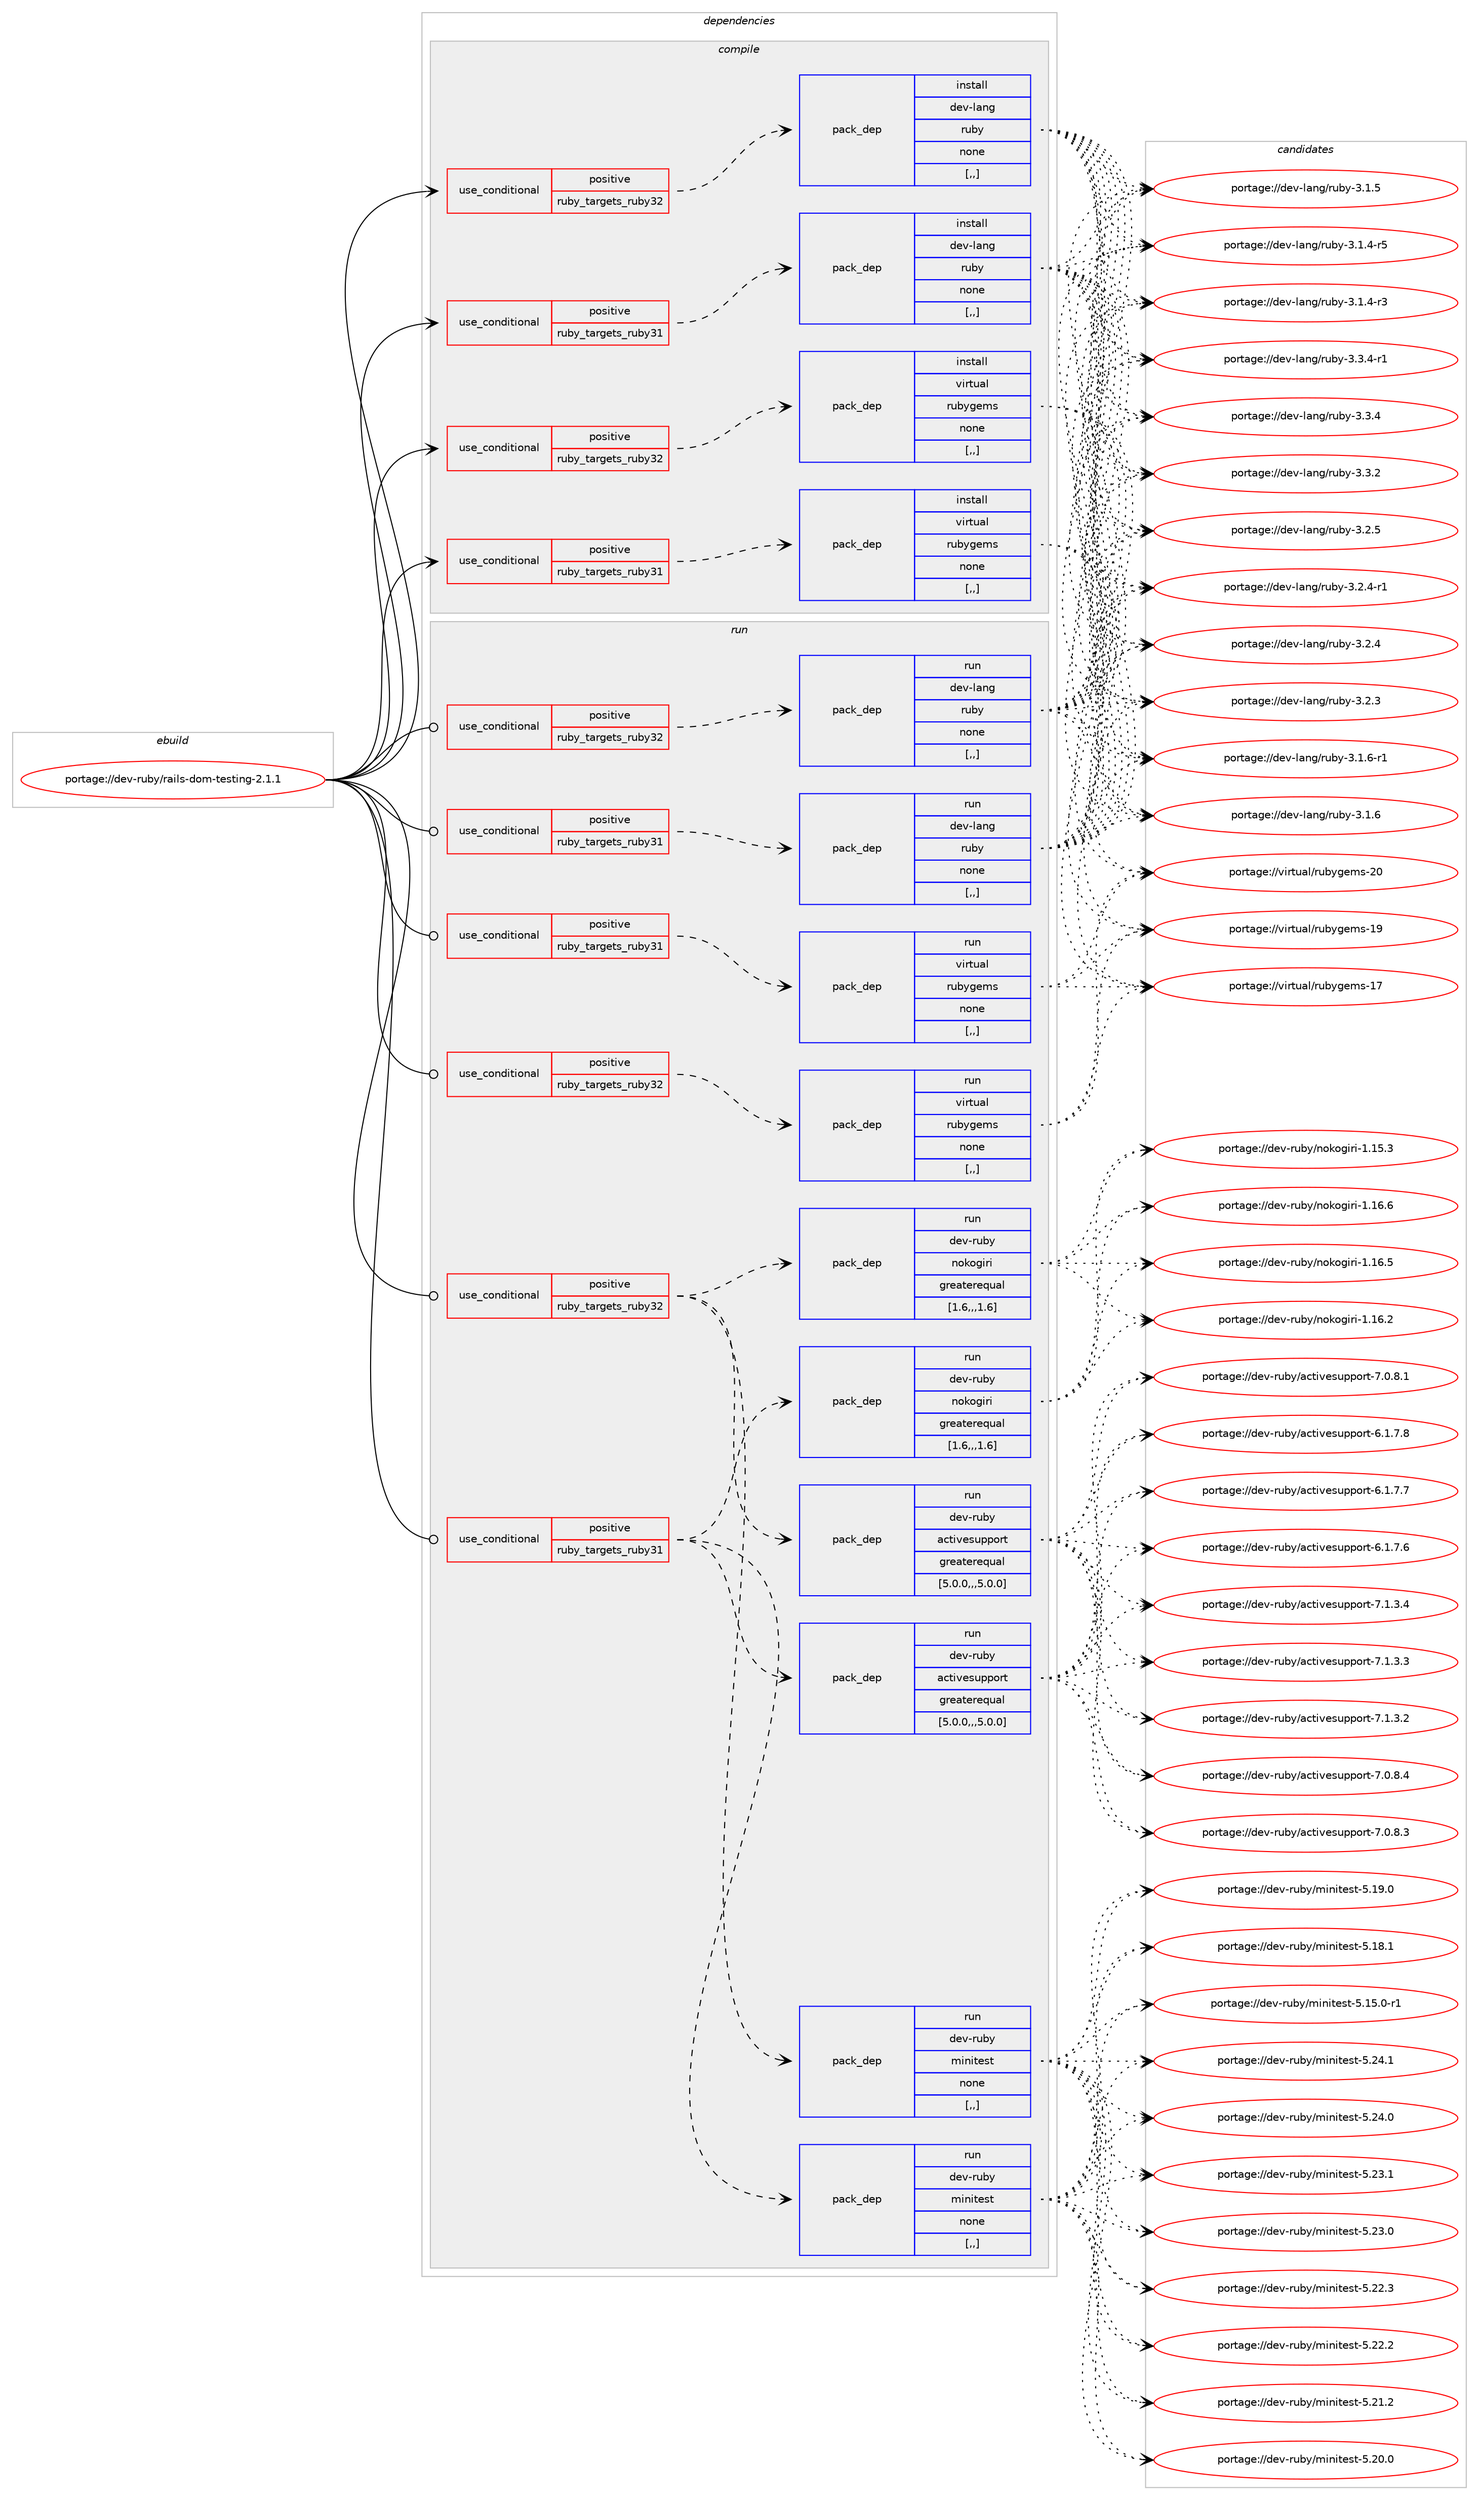 digraph prolog {

# *************
# Graph options
# *************

newrank=true;
concentrate=true;
compound=true;
graph [rankdir=LR,fontname=Helvetica,fontsize=10,ranksep=1.5];#, ranksep=2.5, nodesep=0.2];
edge  [arrowhead=vee];
node  [fontname=Helvetica,fontsize=10];

# **********
# The ebuild
# **********

subgraph cluster_leftcol {
color=gray;
label=<<i>ebuild</i>>;
id [label="portage://dev-ruby/rails-dom-testing-2.1.1", color=red, width=4, href="../dev-ruby/rails-dom-testing-2.1.1.svg"];
}

# ****************
# The dependencies
# ****************

subgraph cluster_midcol {
color=gray;
label=<<i>dependencies</i>>;
subgraph cluster_compile {
fillcolor="#eeeeee";
style=filled;
label=<<i>compile</i>>;
subgraph cond53478 {
dependency196389 [label=<<TABLE BORDER="0" CELLBORDER="1" CELLSPACING="0" CELLPADDING="4"><TR><TD ROWSPAN="3" CELLPADDING="10">use_conditional</TD></TR><TR><TD>positive</TD></TR><TR><TD>ruby_targets_ruby31</TD></TR></TABLE>>, shape=none, color=red];
subgraph pack141559 {
dependency196390 [label=<<TABLE BORDER="0" CELLBORDER="1" CELLSPACING="0" CELLPADDING="4" WIDTH="220"><TR><TD ROWSPAN="6" CELLPADDING="30">pack_dep</TD></TR><TR><TD WIDTH="110">install</TD></TR><TR><TD>dev-lang</TD></TR><TR><TD>ruby</TD></TR><TR><TD>none</TD></TR><TR><TD>[,,]</TD></TR></TABLE>>, shape=none, color=blue];
}
dependency196389:e -> dependency196390:w [weight=20,style="dashed",arrowhead="vee"];
}
id:e -> dependency196389:w [weight=20,style="solid",arrowhead="vee"];
subgraph cond53479 {
dependency196391 [label=<<TABLE BORDER="0" CELLBORDER="1" CELLSPACING="0" CELLPADDING="4"><TR><TD ROWSPAN="3" CELLPADDING="10">use_conditional</TD></TR><TR><TD>positive</TD></TR><TR><TD>ruby_targets_ruby31</TD></TR></TABLE>>, shape=none, color=red];
subgraph pack141560 {
dependency196392 [label=<<TABLE BORDER="0" CELLBORDER="1" CELLSPACING="0" CELLPADDING="4" WIDTH="220"><TR><TD ROWSPAN="6" CELLPADDING="30">pack_dep</TD></TR><TR><TD WIDTH="110">install</TD></TR><TR><TD>virtual</TD></TR><TR><TD>rubygems</TD></TR><TR><TD>none</TD></TR><TR><TD>[,,]</TD></TR></TABLE>>, shape=none, color=blue];
}
dependency196391:e -> dependency196392:w [weight=20,style="dashed",arrowhead="vee"];
}
id:e -> dependency196391:w [weight=20,style="solid",arrowhead="vee"];
subgraph cond53480 {
dependency196393 [label=<<TABLE BORDER="0" CELLBORDER="1" CELLSPACING="0" CELLPADDING="4"><TR><TD ROWSPAN="3" CELLPADDING="10">use_conditional</TD></TR><TR><TD>positive</TD></TR><TR><TD>ruby_targets_ruby32</TD></TR></TABLE>>, shape=none, color=red];
subgraph pack141561 {
dependency196394 [label=<<TABLE BORDER="0" CELLBORDER="1" CELLSPACING="0" CELLPADDING="4" WIDTH="220"><TR><TD ROWSPAN="6" CELLPADDING="30">pack_dep</TD></TR><TR><TD WIDTH="110">install</TD></TR><TR><TD>dev-lang</TD></TR><TR><TD>ruby</TD></TR><TR><TD>none</TD></TR><TR><TD>[,,]</TD></TR></TABLE>>, shape=none, color=blue];
}
dependency196393:e -> dependency196394:w [weight=20,style="dashed",arrowhead="vee"];
}
id:e -> dependency196393:w [weight=20,style="solid",arrowhead="vee"];
subgraph cond53481 {
dependency196395 [label=<<TABLE BORDER="0" CELLBORDER="1" CELLSPACING="0" CELLPADDING="4"><TR><TD ROWSPAN="3" CELLPADDING="10">use_conditional</TD></TR><TR><TD>positive</TD></TR><TR><TD>ruby_targets_ruby32</TD></TR></TABLE>>, shape=none, color=red];
subgraph pack141562 {
dependency196396 [label=<<TABLE BORDER="0" CELLBORDER="1" CELLSPACING="0" CELLPADDING="4" WIDTH="220"><TR><TD ROWSPAN="6" CELLPADDING="30">pack_dep</TD></TR><TR><TD WIDTH="110">install</TD></TR><TR><TD>virtual</TD></TR><TR><TD>rubygems</TD></TR><TR><TD>none</TD></TR><TR><TD>[,,]</TD></TR></TABLE>>, shape=none, color=blue];
}
dependency196395:e -> dependency196396:w [weight=20,style="dashed",arrowhead="vee"];
}
id:e -> dependency196395:w [weight=20,style="solid",arrowhead="vee"];
}
subgraph cluster_compileandrun {
fillcolor="#eeeeee";
style=filled;
label=<<i>compile and run</i>>;
}
subgraph cluster_run {
fillcolor="#eeeeee";
style=filled;
label=<<i>run</i>>;
subgraph cond53482 {
dependency196397 [label=<<TABLE BORDER="0" CELLBORDER="1" CELLSPACING="0" CELLPADDING="4"><TR><TD ROWSPAN="3" CELLPADDING="10">use_conditional</TD></TR><TR><TD>positive</TD></TR><TR><TD>ruby_targets_ruby31</TD></TR></TABLE>>, shape=none, color=red];
subgraph pack141563 {
dependency196398 [label=<<TABLE BORDER="0" CELLBORDER="1" CELLSPACING="0" CELLPADDING="4" WIDTH="220"><TR><TD ROWSPAN="6" CELLPADDING="30">pack_dep</TD></TR><TR><TD WIDTH="110">run</TD></TR><TR><TD>dev-lang</TD></TR><TR><TD>ruby</TD></TR><TR><TD>none</TD></TR><TR><TD>[,,]</TD></TR></TABLE>>, shape=none, color=blue];
}
dependency196397:e -> dependency196398:w [weight=20,style="dashed",arrowhead="vee"];
}
id:e -> dependency196397:w [weight=20,style="solid",arrowhead="odot"];
subgraph cond53483 {
dependency196399 [label=<<TABLE BORDER="0" CELLBORDER="1" CELLSPACING="0" CELLPADDING="4"><TR><TD ROWSPAN="3" CELLPADDING="10">use_conditional</TD></TR><TR><TD>positive</TD></TR><TR><TD>ruby_targets_ruby31</TD></TR></TABLE>>, shape=none, color=red];
subgraph pack141564 {
dependency196400 [label=<<TABLE BORDER="0" CELLBORDER="1" CELLSPACING="0" CELLPADDING="4" WIDTH="220"><TR><TD ROWSPAN="6" CELLPADDING="30">pack_dep</TD></TR><TR><TD WIDTH="110">run</TD></TR><TR><TD>dev-ruby</TD></TR><TR><TD>activesupport</TD></TR><TR><TD>greaterequal</TD></TR><TR><TD>[5.0.0,,,5.0.0]</TD></TR></TABLE>>, shape=none, color=blue];
}
dependency196399:e -> dependency196400:w [weight=20,style="dashed",arrowhead="vee"];
subgraph pack141565 {
dependency196401 [label=<<TABLE BORDER="0" CELLBORDER="1" CELLSPACING="0" CELLPADDING="4" WIDTH="220"><TR><TD ROWSPAN="6" CELLPADDING="30">pack_dep</TD></TR><TR><TD WIDTH="110">run</TD></TR><TR><TD>dev-ruby</TD></TR><TR><TD>nokogiri</TD></TR><TR><TD>greaterequal</TD></TR><TR><TD>[1.6,,,1.6]</TD></TR></TABLE>>, shape=none, color=blue];
}
dependency196399:e -> dependency196401:w [weight=20,style="dashed",arrowhead="vee"];
subgraph pack141566 {
dependency196402 [label=<<TABLE BORDER="0" CELLBORDER="1" CELLSPACING="0" CELLPADDING="4" WIDTH="220"><TR><TD ROWSPAN="6" CELLPADDING="30">pack_dep</TD></TR><TR><TD WIDTH="110">run</TD></TR><TR><TD>dev-ruby</TD></TR><TR><TD>minitest</TD></TR><TR><TD>none</TD></TR><TR><TD>[,,]</TD></TR></TABLE>>, shape=none, color=blue];
}
dependency196399:e -> dependency196402:w [weight=20,style="dashed",arrowhead="vee"];
}
id:e -> dependency196399:w [weight=20,style="solid",arrowhead="odot"];
subgraph cond53484 {
dependency196403 [label=<<TABLE BORDER="0" CELLBORDER="1" CELLSPACING="0" CELLPADDING="4"><TR><TD ROWSPAN="3" CELLPADDING="10">use_conditional</TD></TR><TR><TD>positive</TD></TR><TR><TD>ruby_targets_ruby31</TD></TR></TABLE>>, shape=none, color=red];
subgraph pack141567 {
dependency196404 [label=<<TABLE BORDER="0" CELLBORDER="1" CELLSPACING="0" CELLPADDING="4" WIDTH="220"><TR><TD ROWSPAN="6" CELLPADDING="30">pack_dep</TD></TR><TR><TD WIDTH="110">run</TD></TR><TR><TD>virtual</TD></TR><TR><TD>rubygems</TD></TR><TR><TD>none</TD></TR><TR><TD>[,,]</TD></TR></TABLE>>, shape=none, color=blue];
}
dependency196403:e -> dependency196404:w [weight=20,style="dashed",arrowhead="vee"];
}
id:e -> dependency196403:w [weight=20,style="solid",arrowhead="odot"];
subgraph cond53485 {
dependency196405 [label=<<TABLE BORDER="0" CELLBORDER="1" CELLSPACING="0" CELLPADDING="4"><TR><TD ROWSPAN="3" CELLPADDING="10">use_conditional</TD></TR><TR><TD>positive</TD></TR><TR><TD>ruby_targets_ruby32</TD></TR></TABLE>>, shape=none, color=red];
subgraph pack141568 {
dependency196406 [label=<<TABLE BORDER="0" CELLBORDER="1" CELLSPACING="0" CELLPADDING="4" WIDTH="220"><TR><TD ROWSPAN="6" CELLPADDING="30">pack_dep</TD></TR><TR><TD WIDTH="110">run</TD></TR><TR><TD>dev-lang</TD></TR><TR><TD>ruby</TD></TR><TR><TD>none</TD></TR><TR><TD>[,,]</TD></TR></TABLE>>, shape=none, color=blue];
}
dependency196405:e -> dependency196406:w [weight=20,style="dashed",arrowhead="vee"];
}
id:e -> dependency196405:w [weight=20,style="solid",arrowhead="odot"];
subgraph cond53486 {
dependency196407 [label=<<TABLE BORDER="0" CELLBORDER="1" CELLSPACING="0" CELLPADDING="4"><TR><TD ROWSPAN="3" CELLPADDING="10">use_conditional</TD></TR><TR><TD>positive</TD></TR><TR><TD>ruby_targets_ruby32</TD></TR></TABLE>>, shape=none, color=red];
subgraph pack141569 {
dependency196408 [label=<<TABLE BORDER="0" CELLBORDER="1" CELLSPACING="0" CELLPADDING="4" WIDTH="220"><TR><TD ROWSPAN="6" CELLPADDING="30">pack_dep</TD></TR><TR><TD WIDTH="110">run</TD></TR><TR><TD>dev-ruby</TD></TR><TR><TD>activesupport</TD></TR><TR><TD>greaterequal</TD></TR><TR><TD>[5.0.0,,,5.0.0]</TD></TR></TABLE>>, shape=none, color=blue];
}
dependency196407:e -> dependency196408:w [weight=20,style="dashed",arrowhead="vee"];
subgraph pack141570 {
dependency196409 [label=<<TABLE BORDER="0" CELLBORDER="1" CELLSPACING="0" CELLPADDING="4" WIDTH="220"><TR><TD ROWSPAN="6" CELLPADDING="30">pack_dep</TD></TR><TR><TD WIDTH="110">run</TD></TR><TR><TD>dev-ruby</TD></TR><TR><TD>nokogiri</TD></TR><TR><TD>greaterequal</TD></TR><TR><TD>[1.6,,,1.6]</TD></TR></TABLE>>, shape=none, color=blue];
}
dependency196407:e -> dependency196409:w [weight=20,style="dashed",arrowhead="vee"];
subgraph pack141571 {
dependency196410 [label=<<TABLE BORDER="0" CELLBORDER="1" CELLSPACING="0" CELLPADDING="4" WIDTH="220"><TR><TD ROWSPAN="6" CELLPADDING="30">pack_dep</TD></TR><TR><TD WIDTH="110">run</TD></TR><TR><TD>dev-ruby</TD></TR><TR><TD>minitest</TD></TR><TR><TD>none</TD></TR><TR><TD>[,,]</TD></TR></TABLE>>, shape=none, color=blue];
}
dependency196407:e -> dependency196410:w [weight=20,style="dashed",arrowhead="vee"];
}
id:e -> dependency196407:w [weight=20,style="solid",arrowhead="odot"];
subgraph cond53487 {
dependency196411 [label=<<TABLE BORDER="0" CELLBORDER="1" CELLSPACING="0" CELLPADDING="4"><TR><TD ROWSPAN="3" CELLPADDING="10">use_conditional</TD></TR><TR><TD>positive</TD></TR><TR><TD>ruby_targets_ruby32</TD></TR></TABLE>>, shape=none, color=red];
subgraph pack141572 {
dependency196412 [label=<<TABLE BORDER="0" CELLBORDER="1" CELLSPACING="0" CELLPADDING="4" WIDTH="220"><TR><TD ROWSPAN="6" CELLPADDING="30">pack_dep</TD></TR><TR><TD WIDTH="110">run</TD></TR><TR><TD>virtual</TD></TR><TR><TD>rubygems</TD></TR><TR><TD>none</TD></TR><TR><TD>[,,]</TD></TR></TABLE>>, shape=none, color=blue];
}
dependency196411:e -> dependency196412:w [weight=20,style="dashed",arrowhead="vee"];
}
id:e -> dependency196411:w [weight=20,style="solid",arrowhead="odot"];
}
}

# **************
# The candidates
# **************

subgraph cluster_choices {
rank=same;
color=gray;
label=<<i>candidates</i>>;

subgraph choice141559 {
color=black;
nodesep=1;
choice100101118451089711010347114117981214551465146524511449 [label="portage://dev-lang/ruby-3.3.4-r1", color=red, width=4,href="../dev-lang/ruby-3.3.4-r1.svg"];
choice10010111845108971101034711411798121455146514652 [label="portage://dev-lang/ruby-3.3.4", color=red, width=4,href="../dev-lang/ruby-3.3.4.svg"];
choice10010111845108971101034711411798121455146514650 [label="portage://dev-lang/ruby-3.3.2", color=red, width=4,href="../dev-lang/ruby-3.3.2.svg"];
choice10010111845108971101034711411798121455146504653 [label="portage://dev-lang/ruby-3.2.5", color=red, width=4,href="../dev-lang/ruby-3.2.5.svg"];
choice100101118451089711010347114117981214551465046524511449 [label="portage://dev-lang/ruby-3.2.4-r1", color=red, width=4,href="../dev-lang/ruby-3.2.4-r1.svg"];
choice10010111845108971101034711411798121455146504652 [label="portage://dev-lang/ruby-3.2.4", color=red, width=4,href="../dev-lang/ruby-3.2.4.svg"];
choice10010111845108971101034711411798121455146504651 [label="portage://dev-lang/ruby-3.2.3", color=red, width=4,href="../dev-lang/ruby-3.2.3.svg"];
choice100101118451089711010347114117981214551464946544511449 [label="portage://dev-lang/ruby-3.1.6-r1", color=red, width=4,href="../dev-lang/ruby-3.1.6-r1.svg"];
choice10010111845108971101034711411798121455146494654 [label="portage://dev-lang/ruby-3.1.6", color=red, width=4,href="../dev-lang/ruby-3.1.6.svg"];
choice10010111845108971101034711411798121455146494653 [label="portage://dev-lang/ruby-3.1.5", color=red, width=4,href="../dev-lang/ruby-3.1.5.svg"];
choice100101118451089711010347114117981214551464946524511453 [label="portage://dev-lang/ruby-3.1.4-r5", color=red, width=4,href="../dev-lang/ruby-3.1.4-r5.svg"];
choice100101118451089711010347114117981214551464946524511451 [label="portage://dev-lang/ruby-3.1.4-r3", color=red, width=4,href="../dev-lang/ruby-3.1.4-r3.svg"];
dependency196390:e -> choice100101118451089711010347114117981214551465146524511449:w [style=dotted,weight="100"];
dependency196390:e -> choice10010111845108971101034711411798121455146514652:w [style=dotted,weight="100"];
dependency196390:e -> choice10010111845108971101034711411798121455146514650:w [style=dotted,weight="100"];
dependency196390:e -> choice10010111845108971101034711411798121455146504653:w [style=dotted,weight="100"];
dependency196390:e -> choice100101118451089711010347114117981214551465046524511449:w [style=dotted,weight="100"];
dependency196390:e -> choice10010111845108971101034711411798121455146504652:w [style=dotted,weight="100"];
dependency196390:e -> choice10010111845108971101034711411798121455146504651:w [style=dotted,weight="100"];
dependency196390:e -> choice100101118451089711010347114117981214551464946544511449:w [style=dotted,weight="100"];
dependency196390:e -> choice10010111845108971101034711411798121455146494654:w [style=dotted,weight="100"];
dependency196390:e -> choice10010111845108971101034711411798121455146494653:w [style=dotted,weight="100"];
dependency196390:e -> choice100101118451089711010347114117981214551464946524511453:w [style=dotted,weight="100"];
dependency196390:e -> choice100101118451089711010347114117981214551464946524511451:w [style=dotted,weight="100"];
}
subgraph choice141560 {
color=black;
nodesep=1;
choice118105114116117971084711411798121103101109115455048 [label="portage://virtual/rubygems-20", color=red, width=4,href="../virtual/rubygems-20.svg"];
choice118105114116117971084711411798121103101109115454957 [label="portage://virtual/rubygems-19", color=red, width=4,href="../virtual/rubygems-19.svg"];
choice118105114116117971084711411798121103101109115454955 [label="portage://virtual/rubygems-17", color=red, width=4,href="../virtual/rubygems-17.svg"];
dependency196392:e -> choice118105114116117971084711411798121103101109115455048:w [style=dotted,weight="100"];
dependency196392:e -> choice118105114116117971084711411798121103101109115454957:w [style=dotted,weight="100"];
dependency196392:e -> choice118105114116117971084711411798121103101109115454955:w [style=dotted,weight="100"];
}
subgraph choice141561 {
color=black;
nodesep=1;
choice100101118451089711010347114117981214551465146524511449 [label="portage://dev-lang/ruby-3.3.4-r1", color=red, width=4,href="../dev-lang/ruby-3.3.4-r1.svg"];
choice10010111845108971101034711411798121455146514652 [label="portage://dev-lang/ruby-3.3.4", color=red, width=4,href="../dev-lang/ruby-3.3.4.svg"];
choice10010111845108971101034711411798121455146514650 [label="portage://dev-lang/ruby-3.3.2", color=red, width=4,href="../dev-lang/ruby-3.3.2.svg"];
choice10010111845108971101034711411798121455146504653 [label="portage://dev-lang/ruby-3.2.5", color=red, width=4,href="../dev-lang/ruby-3.2.5.svg"];
choice100101118451089711010347114117981214551465046524511449 [label="portage://dev-lang/ruby-3.2.4-r1", color=red, width=4,href="../dev-lang/ruby-3.2.4-r1.svg"];
choice10010111845108971101034711411798121455146504652 [label="portage://dev-lang/ruby-3.2.4", color=red, width=4,href="../dev-lang/ruby-3.2.4.svg"];
choice10010111845108971101034711411798121455146504651 [label="portage://dev-lang/ruby-3.2.3", color=red, width=4,href="../dev-lang/ruby-3.2.3.svg"];
choice100101118451089711010347114117981214551464946544511449 [label="portage://dev-lang/ruby-3.1.6-r1", color=red, width=4,href="../dev-lang/ruby-3.1.6-r1.svg"];
choice10010111845108971101034711411798121455146494654 [label="portage://dev-lang/ruby-3.1.6", color=red, width=4,href="../dev-lang/ruby-3.1.6.svg"];
choice10010111845108971101034711411798121455146494653 [label="portage://dev-lang/ruby-3.1.5", color=red, width=4,href="../dev-lang/ruby-3.1.5.svg"];
choice100101118451089711010347114117981214551464946524511453 [label="portage://dev-lang/ruby-3.1.4-r5", color=red, width=4,href="../dev-lang/ruby-3.1.4-r5.svg"];
choice100101118451089711010347114117981214551464946524511451 [label="portage://dev-lang/ruby-3.1.4-r3", color=red, width=4,href="../dev-lang/ruby-3.1.4-r3.svg"];
dependency196394:e -> choice100101118451089711010347114117981214551465146524511449:w [style=dotted,weight="100"];
dependency196394:e -> choice10010111845108971101034711411798121455146514652:w [style=dotted,weight="100"];
dependency196394:e -> choice10010111845108971101034711411798121455146514650:w [style=dotted,weight="100"];
dependency196394:e -> choice10010111845108971101034711411798121455146504653:w [style=dotted,weight="100"];
dependency196394:e -> choice100101118451089711010347114117981214551465046524511449:w [style=dotted,weight="100"];
dependency196394:e -> choice10010111845108971101034711411798121455146504652:w [style=dotted,weight="100"];
dependency196394:e -> choice10010111845108971101034711411798121455146504651:w [style=dotted,weight="100"];
dependency196394:e -> choice100101118451089711010347114117981214551464946544511449:w [style=dotted,weight="100"];
dependency196394:e -> choice10010111845108971101034711411798121455146494654:w [style=dotted,weight="100"];
dependency196394:e -> choice10010111845108971101034711411798121455146494653:w [style=dotted,weight="100"];
dependency196394:e -> choice100101118451089711010347114117981214551464946524511453:w [style=dotted,weight="100"];
dependency196394:e -> choice100101118451089711010347114117981214551464946524511451:w [style=dotted,weight="100"];
}
subgraph choice141562 {
color=black;
nodesep=1;
choice118105114116117971084711411798121103101109115455048 [label="portage://virtual/rubygems-20", color=red, width=4,href="../virtual/rubygems-20.svg"];
choice118105114116117971084711411798121103101109115454957 [label="portage://virtual/rubygems-19", color=red, width=4,href="../virtual/rubygems-19.svg"];
choice118105114116117971084711411798121103101109115454955 [label="portage://virtual/rubygems-17", color=red, width=4,href="../virtual/rubygems-17.svg"];
dependency196396:e -> choice118105114116117971084711411798121103101109115455048:w [style=dotted,weight="100"];
dependency196396:e -> choice118105114116117971084711411798121103101109115454957:w [style=dotted,weight="100"];
dependency196396:e -> choice118105114116117971084711411798121103101109115454955:w [style=dotted,weight="100"];
}
subgraph choice141563 {
color=black;
nodesep=1;
choice100101118451089711010347114117981214551465146524511449 [label="portage://dev-lang/ruby-3.3.4-r1", color=red, width=4,href="../dev-lang/ruby-3.3.4-r1.svg"];
choice10010111845108971101034711411798121455146514652 [label="portage://dev-lang/ruby-3.3.4", color=red, width=4,href="../dev-lang/ruby-3.3.4.svg"];
choice10010111845108971101034711411798121455146514650 [label="portage://dev-lang/ruby-3.3.2", color=red, width=4,href="../dev-lang/ruby-3.3.2.svg"];
choice10010111845108971101034711411798121455146504653 [label="portage://dev-lang/ruby-3.2.5", color=red, width=4,href="../dev-lang/ruby-3.2.5.svg"];
choice100101118451089711010347114117981214551465046524511449 [label="portage://dev-lang/ruby-3.2.4-r1", color=red, width=4,href="../dev-lang/ruby-3.2.4-r1.svg"];
choice10010111845108971101034711411798121455146504652 [label="portage://dev-lang/ruby-3.2.4", color=red, width=4,href="../dev-lang/ruby-3.2.4.svg"];
choice10010111845108971101034711411798121455146504651 [label="portage://dev-lang/ruby-3.2.3", color=red, width=4,href="../dev-lang/ruby-3.2.3.svg"];
choice100101118451089711010347114117981214551464946544511449 [label="portage://dev-lang/ruby-3.1.6-r1", color=red, width=4,href="../dev-lang/ruby-3.1.6-r1.svg"];
choice10010111845108971101034711411798121455146494654 [label="portage://dev-lang/ruby-3.1.6", color=red, width=4,href="../dev-lang/ruby-3.1.6.svg"];
choice10010111845108971101034711411798121455146494653 [label="portage://dev-lang/ruby-3.1.5", color=red, width=4,href="../dev-lang/ruby-3.1.5.svg"];
choice100101118451089711010347114117981214551464946524511453 [label="portage://dev-lang/ruby-3.1.4-r5", color=red, width=4,href="../dev-lang/ruby-3.1.4-r5.svg"];
choice100101118451089711010347114117981214551464946524511451 [label="portage://dev-lang/ruby-3.1.4-r3", color=red, width=4,href="../dev-lang/ruby-3.1.4-r3.svg"];
dependency196398:e -> choice100101118451089711010347114117981214551465146524511449:w [style=dotted,weight="100"];
dependency196398:e -> choice10010111845108971101034711411798121455146514652:w [style=dotted,weight="100"];
dependency196398:e -> choice10010111845108971101034711411798121455146514650:w [style=dotted,weight="100"];
dependency196398:e -> choice10010111845108971101034711411798121455146504653:w [style=dotted,weight="100"];
dependency196398:e -> choice100101118451089711010347114117981214551465046524511449:w [style=dotted,weight="100"];
dependency196398:e -> choice10010111845108971101034711411798121455146504652:w [style=dotted,weight="100"];
dependency196398:e -> choice10010111845108971101034711411798121455146504651:w [style=dotted,weight="100"];
dependency196398:e -> choice100101118451089711010347114117981214551464946544511449:w [style=dotted,weight="100"];
dependency196398:e -> choice10010111845108971101034711411798121455146494654:w [style=dotted,weight="100"];
dependency196398:e -> choice10010111845108971101034711411798121455146494653:w [style=dotted,weight="100"];
dependency196398:e -> choice100101118451089711010347114117981214551464946524511453:w [style=dotted,weight="100"];
dependency196398:e -> choice100101118451089711010347114117981214551464946524511451:w [style=dotted,weight="100"];
}
subgraph choice141564 {
color=black;
nodesep=1;
choice10010111845114117981214797991161051181011151171121121111141164555464946514652 [label="portage://dev-ruby/activesupport-7.1.3.4", color=red, width=4,href="../dev-ruby/activesupport-7.1.3.4.svg"];
choice10010111845114117981214797991161051181011151171121121111141164555464946514651 [label="portage://dev-ruby/activesupport-7.1.3.3", color=red, width=4,href="../dev-ruby/activesupport-7.1.3.3.svg"];
choice10010111845114117981214797991161051181011151171121121111141164555464946514650 [label="portage://dev-ruby/activesupport-7.1.3.2", color=red, width=4,href="../dev-ruby/activesupport-7.1.3.2.svg"];
choice10010111845114117981214797991161051181011151171121121111141164555464846564652 [label="portage://dev-ruby/activesupport-7.0.8.4", color=red, width=4,href="../dev-ruby/activesupport-7.0.8.4.svg"];
choice10010111845114117981214797991161051181011151171121121111141164555464846564651 [label="portage://dev-ruby/activesupport-7.0.8.3", color=red, width=4,href="../dev-ruby/activesupport-7.0.8.3.svg"];
choice10010111845114117981214797991161051181011151171121121111141164555464846564649 [label="portage://dev-ruby/activesupport-7.0.8.1", color=red, width=4,href="../dev-ruby/activesupport-7.0.8.1.svg"];
choice10010111845114117981214797991161051181011151171121121111141164554464946554656 [label="portage://dev-ruby/activesupport-6.1.7.8", color=red, width=4,href="../dev-ruby/activesupport-6.1.7.8.svg"];
choice10010111845114117981214797991161051181011151171121121111141164554464946554655 [label="portage://dev-ruby/activesupport-6.1.7.7", color=red, width=4,href="../dev-ruby/activesupport-6.1.7.7.svg"];
choice10010111845114117981214797991161051181011151171121121111141164554464946554654 [label="portage://dev-ruby/activesupport-6.1.7.6", color=red, width=4,href="../dev-ruby/activesupport-6.1.7.6.svg"];
dependency196400:e -> choice10010111845114117981214797991161051181011151171121121111141164555464946514652:w [style=dotted,weight="100"];
dependency196400:e -> choice10010111845114117981214797991161051181011151171121121111141164555464946514651:w [style=dotted,weight="100"];
dependency196400:e -> choice10010111845114117981214797991161051181011151171121121111141164555464946514650:w [style=dotted,weight="100"];
dependency196400:e -> choice10010111845114117981214797991161051181011151171121121111141164555464846564652:w [style=dotted,weight="100"];
dependency196400:e -> choice10010111845114117981214797991161051181011151171121121111141164555464846564651:w [style=dotted,weight="100"];
dependency196400:e -> choice10010111845114117981214797991161051181011151171121121111141164555464846564649:w [style=dotted,weight="100"];
dependency196400:e -> choice10010111845114117981214797991161051181011151171121121111141164554464946554656:w [style=dotted,weight="100"];
dependency196400:e -> choice10010111845114117981214797991161051181011151171121121111141164554464946554655:w [style=dotted,weight="100"];
dependency196400:e -> choice10010111845114117981214797991161051181011151171121121111141164554464946554654:w [style=dotted,weight="100"];
}
subgraph choice141565 {
color=black;
nodesep=1;
choice10010111845114117981214711011110711110310511410545494649544654 [label="portage://dev-ruby/nokogiri-1.16.6", color=red, width=4,href="../dev-ruby/nokogiri-1.16.6.svg"];
choice10010111845114117981214711011110711110310511410545494649544653 [label="portage://dev-ruby/nokogiri-1.16.5", color=red, width=4,href="../dev-ruby/nokogiri-1.16.5.svg"];
choice10010111845114117981214711011110711110310511410545494649544650 [label="portage://dev-ruby/nokogiri-1.16.2", color=red, width=4,href="../dev-ruby/nokogiri-1.16.2.svg"];
choice10010111845114117981214711011110711110310511410545494649534651 [label="portage://dev-ruby/nokogiri-1.15.3", color=red, width=4,href="../dev-ruby/nokogiri-1.15.3.svg"];
dependency196401:e -> choice10010111845114117981214711011110711110310511410545494649544654:w [style=dotted,weight="100"];
dependency196401:e -> choice10010111845114117981214711011110711110310511410545494649544653:w [style=dotted,weight="100"];
dependency196401:e -> choice10010111845114117981214711011110711110310511410545494649544650:w [style=dotted,weight="100"];
dependency196401:e -> choice10010111845114117981214711011110711110310511410545494649534651:w [style=dotted,weight="100"];
}
subgraph choice141566 {
color=black;
nodesep=1;
choice10010111845114117981214710910511010511610111511645534650524649 [label="portage://dev-ruby/minitest-5.24.1", color=red, width=4,href="../dev-ruby/minitest-5.24.1.svg"];
choice10010111845114117981214710910511010511610111511645534650524648 [label="portage://dev-ruby/minitest-5.24.0", color=red, width=4,href="../dev-ruby/minitest-5.24.0.svg"];
choice10010111845114117981214710910511010511610111511645534650514649 [label="portage://dev-ruby/minitest-5.23.1", color=red, width=4,href="../dev-ruby/minitest-5.23.1.svg"];
choice10010111845114117981214710910511010511610111511645534650514648 [label="portage://dev-ruby/minitest-5.23.0", color=red, width=4,href="../dev-ruby/minitest-5.23.0.svg"];
choice10010111845114117981214710910511010511610111511645534650504651 [label="portage://dev-ruby/minitest-5.22.3", color=red, width=4,href="../dev-ruby/minitest-5.22.3.svg"];
choice10010111845114117981214710910511010511610111511645534650504650 [label="portage://dev-ruby/minitest-5.22.2", color=red, width=4,href="../dev-ruby/minitest-5.22.2.svg"];
choice10010111845114117981214710910511010511610111511645534650494650 [label="portage://dev-ruby/minitest-5.21.2", color=red, width=4,href="../dev-ruby/minitest-5.21.2.svg"];
choice10010111845114117981214710910511010511610111511645534650484648 [label="portage://dev-ruby/minitest-5.20.0", color=red, width=4,href="../dev-ruby/minitest-5.20.0.svg"];
choice10010111845114117981214710910511010511610111511645534649574648 [label="portage://dev-ruby/minitest-5.19.0", color=red, width=4,href="../dev-ruby/minitest-5.19.0.svg"];
choice10010111845114117981214710910511010511610111511645534649564649 [label="portage://dev-ruby/minitest-5.18.1", color=red, width=4,href="../dev-ruby/minitest-5.18.1.svg"];
choice100101118451141179812147109105110105116101115116455346495346484511449 [label="portage://dev-ruby/minitest-5.15.0-r1", color=red, width=4,href="../dev-ruby/minitest-5.15.0-r1.svg"];
dependency196402:e -> choice10010111845114117981214710910511010511610111511645534650524649:w [style=dotted,weight="100"];
dependency196402:e -> choice10010111845114117981214710910511010511610111511645534650524648:w [style=dotted,weight="100"];
dependency196402:e -> choice10010111845114117981214710910511010511610111511645534650514649:w [style=dotted,weight="100"];
dependency196402:e -> choice10010111845114117981214710910511010511610111511645534650514648:w [style=dotted,weight="100"];
dependency196402:e -> choice10010111845114117981214710910511010511610111511645534650504651:w [style=dotted,weight="100"];
dependency196402:e -> choice10010111845114117981214710910511010511610111511645534650504650:w [style=dotted,weight="100"];
dependency196402:e -> choice10010111845114117981214710910511010511610111511645534650494650:w [style=dotted,weight="100"];
dependency196402:e -> choice10010111845114117981214710910511010511610111511645534650484648:w [style=dotted,weight="100"];
dependency196402:e -> choice10010111845114117981214710910511010511610111511645534649574648:w [style=dotted,weight="100"];
dependency196402:e -> choice10010111845114117981214710910511010511610111511645534649564649:w [style=dotted,weight="100"];
dependency196402:e -> choice100101118451141179812147109105110105116101115116455346495346484511449:w [style=dotted,weight="100"];
}
subgraph choice141567 {
color=black;
nodesep=1;
choice118105114116117971084711411798121103101109115455048 [label="portage://virtual/rubygems-20", color=red, width=4,href="../virtual/rubygems-20.svg"];
choice118105114116117971084711411798121103101109115454957 [label="portage://virtual/rubygems-19", color=red, width=4,href="../virtual/rubygems-19.svg"];
choice118105114116117971084711411798121103101109115454955 [label="portage://virtual/rubygems-17", color=red, width=4,href="../virtual/rubygems-17.svg"];
dependency196404:e -> choice118105114116117971084711411798121103101109115455048:w [style=dotted,weight="100"];
dependency196404:e -> choice118105114116117971084711411798121103101109115454957:w [style=dotted,weight="100"];
dependency196404:e -> choice118105114116117971084711411798121103101109115454955:w [style=dotted,weight="100"];
}
subgraph choice141568 {
color=black;
nodesep=1;
choice100101118451089711010347114117981214551465146524511449 [label="portage://dev-lang/ruby-3.3.4-r1", color=red, width=4,href="../dev-lang/ruby-3.3.4-r1.svg"];
choice10010111845108971101034711411798121455146514652 [label="portage://dev-lang/ruby-3.3.4", color=red, width=4,href="../dev-lang/ruby-3.3.4.svg"];
choice10010111845108971101034711411798121455146514650 [label="portage://dev-lang/ruby-3.3.2", color=red, width=4,href="../dev-lang/ruby-3.3.2.svg"];
choice10010111845108971101034711411798121455146504653 [label="portage://dev-lang/ruby-3.2.5", color=red, width=4,href="../dev-lang/ruby-3.2.5.svg"];
choice100101118451089711010347114117981214551465046524511449 [label="portage://dev-lang/ruby-3.2.4-r1", color=red, width=4,href="../dev-lang/ruby-3.2.4-r1.svg"];
choice10010111845108971101034711411798121455146504652 [label="portage://dev-lang/ruby-3.2.4", color=red, width=4,href="../dev-lang/ruby-3.2.4.svg"];
choice10010111845108971101034711411798121455146504651 [label="portage://dev-lang/ruby-3.2.3", color=red, width=4,href="../dev-lang/ruby-3.2.3.svg"];
choice100101118451089711010347114117981214551464946544511449 [label="portage://dev-lang/ruby-3.1.6-r1", color=red, width=4,href="../dev-lang/ruby-3.1.6-r1.svg"];
choice10010111845108971101034711411798121455146494654 [label="portage://dev-lang/ruby-3.1.6", color=red, width=4,href="../dev-lang/ruby-3.1.6.svg"];
choice10010111845108971101034711411798121455146494653 [label="portage://dev-lang/ruby-3.1.5", color=red, width=4,href="../dev-lang/ruby-3.1.5.svg"];
choice100101118451089711010347114117981214551464946524511453 [label="portage://dev-lang/ruby-3.1.4-r5", color=red, width=4,href="../dev-lang/ruby-3.1.4-r5.svg"];
choice100101118451089711010347114117981214551464946524511451 [label="portage://dev-lang/ruby-3.1.4-r3", color=red, width=4,href="../dev-lang/ruby-3.1.4-r3.svg"];
dependency196406:e -> choice100101118451089711010347114117981214551465146524511449:w [style=dotted,weight="100"];
dependency196406:e -> choice10010111845108971101034711411798121455146514652:w [style=dotted,weight="100"];
dependency196406:e -> choice10010111845108971101034711411798121455146514650:w [style=dotted,weight="100"];
dependency196406:e -> choice10010111845108971101034711411798121455146504653:w [style=dotted,weight="100"];
dependency196406:e -> choice100101118451089711010347114117981214551465046524511449:w [style=dotted,weight="100"];
dependency196406:e -> choice10010111845108971101034711411798121455146504652:w [style=dotted,weight="100"];
dependency196406:e -> choice10010111845108971101034711411798121455146504651:w [style=dotted,weight="100"];
dependency196406:e -> choice100101118451089711010347114117981214551464946544511449:w [style=dotted,weight="100"];
dependency196406:e -> choice10010111845108971101034711411798121455146494654:w [style=dotted,weight="100"];
dependency196406:e -> choice10010111845108971101034711411798121455146494653:w [style=dotted,weight="100"];
dependency196406:e -> choice100101118451089711010347114117981214551464946524511453:w [style=dotted,weight="100"];
dependency196406:e -> choice100101118451089711010347114117981214551464946524511451:w [style=dotted,weight="100"];
}
subgraph choice141569 {
color=black;
nodesep=1;
choice10010111845114117981214797991161051181011151171121121111141164555464946514652 [label="portage://dev-ruby/activesupport-7.1.3.4", color=red, width=4,href="../dev-ruby/activesupport-7.1.3.4.svg"];
choice10010111845114117981214797991161051181011151171121121111141164555464946514651 [label="portage://dev-ruby/activesupport-7.1.3.3", color=red, width=4,href="../dev-ruby/activesupport-7.1.3.3.svg"];
choice10010111845114117981214797991161051181011151171121121111141164555464946514650 [label="portage://dev-ruby/activesupport-7.1.3.2", color=red, width=4,href="../dev-ruby/activesupport-7.1.3.2.svg"];
choice10010111845114117981214797991161051181011151171121121111141164555464846564652 [label="portage://dev-ruby/activesupport-7.0.8.4", color=red, width=4,href="../dev-ruby/activesupport-7.0.8.4.svg"];
choice10010111845114117981214797991161051181011151171121121111141164555464846564651 [label="portage://dev-ruby/activesupport-7.0.8.3", color=red, width=4,href="../dev-ruby/activesupport-7.0.8.3.svg"];
choice10010111845114117981214797991161051181011151171121121111141164555464846564649 [label="portage://dev-ruby/activesupport-7.0.8.1", color=red, width=4,href="../dev-ruby/activesupport-7.0.8.1.svg"];
choice10010111845114117981214797991161051181011151171121121111141164554464946554656 [label="portage://dev-ruby/activesupport-6.1.7.8", color=red, width=4,href="../dev-ruby/activesupport-6.1.7.8.svg"];
choice10010111845114117981214797991161051181011151171121121111141164554464946554655 [label="portage://dev-ruby/activesupport-6.1.7.7", color=red, width=4,href="../dev-ruby/activesupport-6.1.7.7.svg"];
choice10010111845114117981214797991161051181011151171121121111141164554464946554654 [label="portage://dev-ruby/activesupport-6.1.7.6", color=red, width=4,href="../dev-ruby/activesupport-6.1.7.6.svg"];
dependency196408:e -> choice10010111845114117981214797991161051181011151171121121111141164555464946514652:w [style=dotted,weight="100"];
dependency196408:e -> choice10010111845114117981214797991161051181011151171121121111141164555464946514651:w [style=dotted,weight="100"];
dependency196408:e -> choice10010111845114117981214797991161051181011151171121121111141164555464946514650:w [style=dotted,weight="100"];
dependency196408:e -> choice10010111845114117981214797991161051181011151171121121111141164555464846564652:w [style=dotted,weight="100"];
dependency196408:e -> choice10010111845114117981214797991161051181011151171121121111141164555464846564651:w [style=dotted,weight="100"];
dependency196408:e -> choice10010111845114117981214797991161051181011151171121121111141164555464846564649:w [style=dotted,weight="100"];
dependency196408:e -> choice10010111845114117981214797991161051181011151171121121111141164554464946554656:w [style=dotted,weight="100"];
dependency196408:e -> choice10010111845114117981214797991161051181011151171121121111141164554464946554655:w [style=dotted,weight="100"];
dependency196408:e -> choice10010111845114117981214797991161051181011151171121121111141164554464946554654:w [style=dotted,weight="100"];
}
subgraph choice141570 {
color=black;
nodesep=1;
choice10010111845114117981214711011110711110310511410545494649544654 [label="portage://dev-ruby/nokogiri-1.16.6", color=red, width=4,href="../dev-ruby/nokogiri-1.16.6.svg"];
choice10010111845114117981214711011110711110310511410545494649544653 [label="portage://dev-ruby/nokogiri-1.16.5", color=red, width=4,href="../dev-ruby/nokogiri-1.16.5.svg"];
choice10010111845114117981214711011110711110310511410545494649544650 [label="portage://dev-ruby/nokogiri-1.16.2", color=red, width=4,href="../dev-ruby/nokogiri-1.16.2.svg"];
choice10010111845114117981214711011110711110310511410545494649534651 [label="portage://dev-ruby/nokogiri-1.15.3", color=red, width=4,href="../dev-ruby/nokogiri-1.15.3.svg"];
dependency196409:e -> choice10010111845114117981214711011110711110310511410545494649544654:w [style=dotted,weight="100"];
dependency196409:e -> choice10010111845114117981214711011110711110310511410545494649544653:w [style=dotted,weight="100"];
dependency196409:e -> choice10010111845114117981214711011110711110310511410545494649544650:w [style=dotted,weight="100"];
dependency196409:e -> choice10010111845114117981214711011110711110310511410545494649534651:w [style=dotted,weight="100"];
}
subgraph choice141571 {
color=black;
nodesep=1;
choice10010111845114117981214710910511010511610111511645534650524649 [label="portage://dev-ruby/minitest-5.24.1", color=red, width=4,href="../dev-ruby/minitest-5.24.1.svg"];
choice10010111845114117981214710910511010511610111511645534650524648 [label="portage://dev-ruby/minitest-5.24.0", color=red, width=4,href="../dev-ruby/minitest-5.24.0.svg"];
choice10010111845114117981214710910511010511610111511645534650514649 [label="portage://dev-ruby/minitest-5.23.1", color=red, width=4,href="../dev-ruby/minitest-5.23.1.svg"];
choice10010111845114117981214710910511010511610111511645534650514648 [label="portage://dev-ruby/minitest-5.23.0", color=red, width=4,href="../dev-ruby/minitest-5.23.0.svg"];
choice10010111845114117981214710910511010511610111511645534650504651 [label="portage://dev-ruby/minitest-5.22.3", color=red, width=4,href="../dev-ruby/minitest-5.22.3.svg"];
choice10010111845114117981214710910511010511610111511645534650504650 [label="portage://dev-ruby/minitest-5.22.2", color=red, width=4,href="../dev-ruby/minitest-5.22.2.svg"];
choice10010111845114117981214710910511010511610111511645534650494650 [label="portage://dev-ruby/minitest-5.21.2", color=red, width=4,href="../dev-ruby/minitest-5.21.2.svg"];
choice10010111845114117981214710910511010511610111511645534650484648 [label="portage://dev-ruby/minitest-5.20.0", color=red, width=4,href="../dev-ruby/minitest-5.20.0.svg"];
choice10010111845114117981214710910511010511610111511645534649574648 [label="portage://dev-ruby/minitest-5.19.0", color=red, width=4,href="../dev-ruby/minitest-5.19.0.svg"];
choice10010111845114117981214710910511010511610111511645534649564649 [label="portage://dev-ruby/minitest-5.18.1", color=red, width=4,href="../dev-ruby/minitest-5.18.1.svg"];
choice100101118451141179812147109105110105116101115116455346495346484511449 [label="portage://dev-ruby/minitest-5.15.0-r1", color=red, width=4,href="../dev-ruby/minitest-5.15.0-r1.svg"];
dependency196410:e -> choice10010111845114117981214710910511010511610111511645534650524649:w [style=dotted,weight="100"];
dependency196410:e -> choice10010111845114117981214710910511010511610111511645534650524648:w [style=dotted,weight="100"];
dependency196410:e -> choice10010111845114117981214710910511010511610111511645534650514649:w [style=dotted,weight="100"];
dependency196410:e -> choice10010111845114117981214710910511010511610111511645534650514648:w [style=dotted,weight="100"];
dependency196410:e -> choice10010111845114117981214710910511010511610111511645534650504651:w [style=dotted,weight="100"];
dependency196410:e -> choice10010111845114117981214710910511010511610111511645534650504650:w [style=dotted,weight="100"];
dependency196410:e -> choice10010111845114117981214710910511010511610111511645534650494650:w [style=dotted,weight="100"];
dependency196410:e -> choice10010111845114117981214710910511010511610111511645534650484648:w [style=dotted,weight="100"];
dependency196410:e -> choice10010111845114117981214710910511010511610111511645534649574648:w [style=dotted,weight="100"];
dependency196410:e -> choice10010111845114117981214710910511010511610111511645534649564649:w [style=dotted,weight="100"];
dependency196410:e -> choice100101118451141179812147109105110105116101115116455346495346484511449:w [style=dotted,weight="100"];
}
subgraph choice141572 {
color=black;
nodesep=1;
choice118105114116117971084711411798121103101109115455048 [label="portage://virtual/rubygems-20", color=red, width=4,href="../virtual/rubygems-20.svg"];
choice118105114116117971084711411798121103101109115454957 [label="portage://virtual/rubygems-19", color=red, width=4,href="../virtual/rubygems-19.svg"];
choice118105114116117971084711411798121103101109115454955 [label="portage://virtual/rubygems-17", color=red, width=4,href="../virtual/rubygems-17.svg"];
dependency196412:e -> choice118105114116117971084711411798121103101109115455048:w [style=dotted,weight="100"];
dependency196412:e -> choice118105114116117971084711411798121103101109115454957:w [style=dotted,weight="100"];
dependency196412:e -> choice118105114116117971084711411798121103101109115454955:w [style=dotted,weight="100"];
}
}

}
